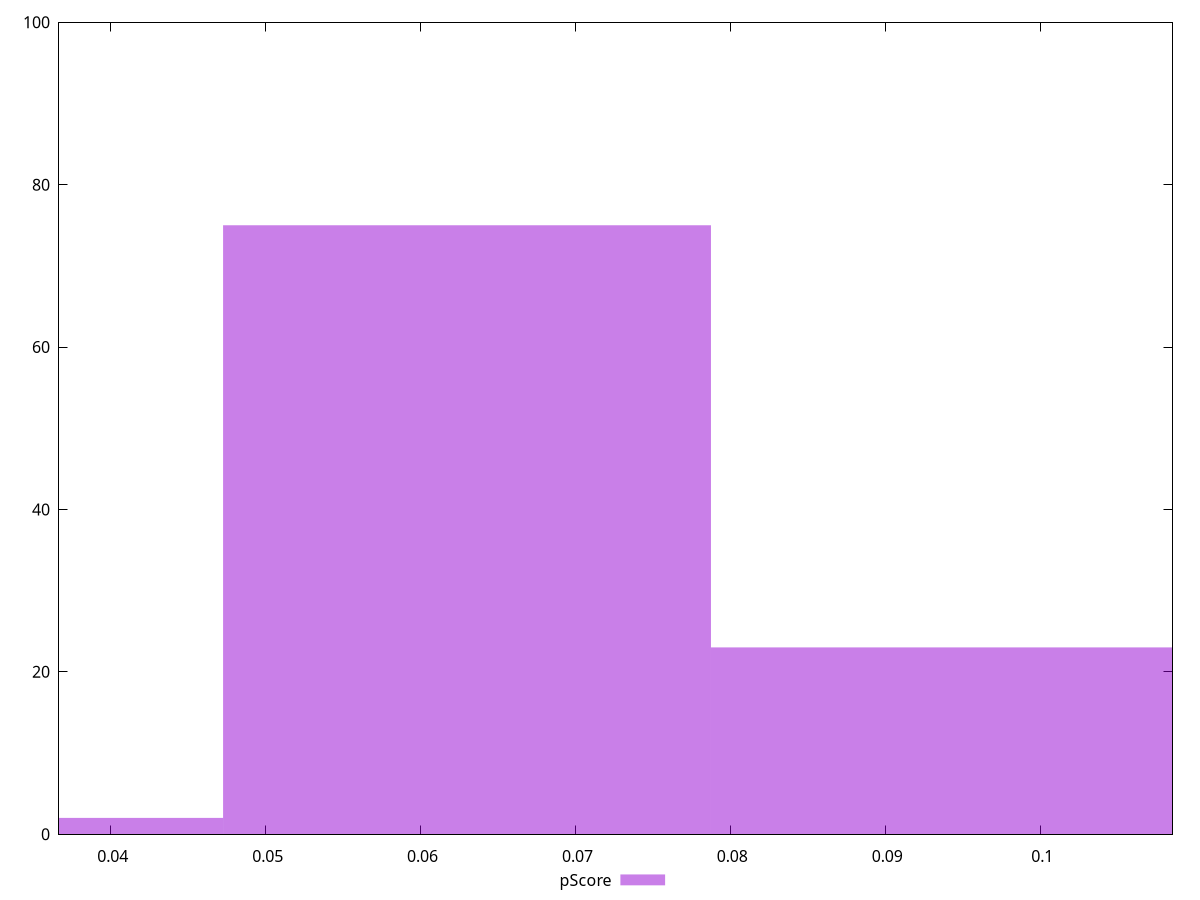reset

$pScore <<EOF
0.06299800471681893 75
0.0944970070752284 23
0.03149900235840947 2
EOF

set key outside below
set boxwidth 0.03149900235840947
set xrange [0.036654922785000155:0.1085453754976552]
set yrange [0:100]
set trange [0:100]
set style fill transparent solid 0.5 noborder
set terminal svg size 640, 490 enhanced background rgb 'white'
set output "reprap/interactive/samples/pages+cached+noexternal+nomedia+nocss/pScore/histogram.svg"

plot $pScore title "pScore" with boxes

reset
